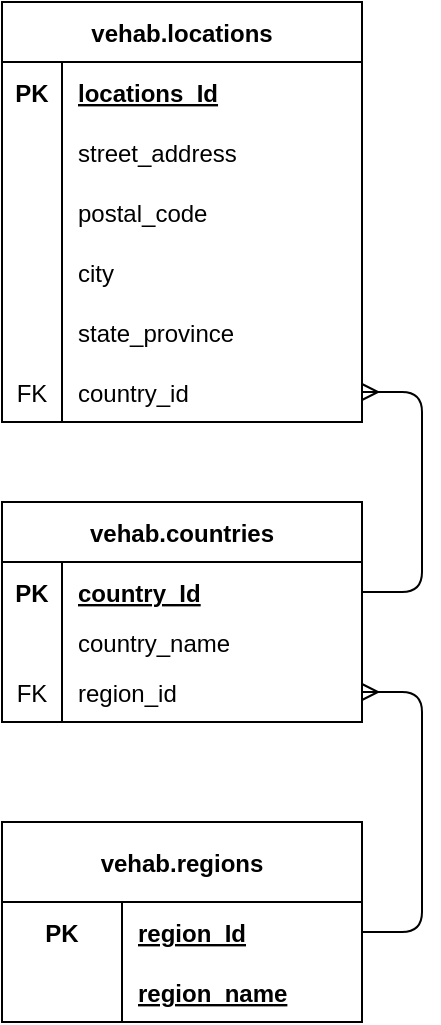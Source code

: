 <mxfile version="13.10.3" type="github">
  <diagram id="OmimlcPRNOlS36g1BJqZ" name="Page-1">
    <mxGraphModel dx="718" dy="739" grid="1" gridSize="10" guides="1" tooltips="1" connect="1" arrows="1" fold="1" page="1" pageScale="1" pageWidth="850" pageHeight="1100" math="0" shadow="0">
      <root>
        <mxCell id="0" />
        <mxCell id="1" parent="0" />
        <mxCell id="3tPBRp_03eay5XD3Fdpg-42" value="vehab.regions" style="shape=table;startSize=40;container=1;collapsible=1;childLayout=tableLayout;fixedRows=1;rowLines=0;fontStyle=1;align=center;resizeLast=1;strokeColor=#000000;" vertex="1" parent="1">
          <mxGeometry x="540" y="440" width="180" height="100" as="geometry" />
        </mxCell>
        <mxCell id="3tPBRp_03eay5XD3Fdpg-43" value="" style="shape=partialRectangle;collapsible=0;dropTarget=0;pointerEvents=0;fillColor=none;top=0;left=0;bottom=0;right=0;points=[[0,0.5],[1,0.5]];portConstraint=eastwest;" vertex="1" parent="3tPBRp_03eay5XD3Fdpg-42">
          <mxGeometry y="40" width="180" height="30" as="geometry" />
        </mxCell>
        <mxCell id="3tPBRp_03eay5XD3Fdpg-44" value="PK" style="shape=partialRectangle;connectable=0;fillColor=none;top=0;left=0;bottom=0;right=0;fontStyle=1;overflow=hidden;" vertex="1" parent="3tPBRp_03eay5XD3Fdpg-43">
          <mxGeometry width="60" height="30" as="geometry" />
        </mxCell>
        <mxCell id="3tPBRp_03eay5XD3Fdpg-45" value="region_Id" style="shape=partialRectangle;connectable=0;fillColor=none;top=0;left=0;bottom=0;right=0;align=left;spacingLeft=6;fontStyle=5;overflow=hidden;" vertex="1" parent="3tPBRp_03eay5XD3Fdpg-43">
          <mxGeometry x="60" width="120" height="30" as="geometry" />
        </mxCell>
        <mxCell id="3tPBRp_03eay5XD3Fdpg-46" value="" style="shape=partialRectangle;collapsible=0;dropTarget=0;pointerEvents=0;fillColor=none;top=0;left=0;bottom=1;right=0;points=[[0,0.5],[1,0.5]];portConstraint=eastwest;strokeColor=none;" vertex="1" parent="3tPBRp_03eay5XD3Fdpg-42">
          <mxGeometry y="70" width="180" height="30" as="geometry" />
        </mxCell>
        <mxCell id="3tPBRp_03eay5XD3Fdpg-47" value="" style="shape=partialRectangle;connectable=0;fillColor=none;top=0;left=0;bottom=0;right=0;fontStyle=1;overflow=hidden;" vertex="1" parent="3tPBRp_03eay5XD3Fdpg-46">
          <mxGeometry width="60" height="30" as="geometry" />
        </mxCell>
        <mxCell id="3tPBRp_03eay5XD3Fdpg-48" value="region_name" style="shape=partialRectangle;connectable=0;fillColor=none;top=0;left=0;bottom=0;right=0;align=left;spacingLeft=6;fontStyle=5;overflow=hidden;strokeColor=none;" vertex="1" parent="3tPBRp_03eay5XD3Fdpg-46">
          <mxGeometry x="60" width="120" height="30" as="geometry" />
        </mxCell>
        <mxCell id="3tPBRp_03eay5XD3Fdpg-56" value="vehab.countries" style="shape=table;startSize=30;container=1;collapsible=1;childLayout=tableLayout;fixedRows=1;rowLines=0;fontStyle=1;align=center;resizeLast=1;strokeColor=#000000;" vertex="1" parent="1">
          <mxGeometry x="540" y="280" width="180" height="110" as="geometry" />
        </mxCell>
        <mxCell id="3tPBRp_03eay5XD3Fdpg-57" value="" style="shape=partialRectangle;collapsible=0;dropTarget=0;pointerEvents=0;fillColor=none;top=0;left=0;bottom=1;right=0;points=[[0,0.5],[1,0.5]];portConstraint=eastwest;strokeColor=none;" vertex="1" parent="3tPBRp_03eay5XD3Fdpg-56">
          <mxGeometry y="30" width="180" height="30" as="geometry" />
        </mxCell>
        <mxCell id="3tPBRp_03eay5XD3Fdpg-58" value="PK" style="shape=partialRectangle;connectable=0;fillColor=none;top=0;left=0;bottom=0;right=0;fontStyle=1;overflow=hidden;" vertex="1" parent="3tPBRp_03eay5XD3Fdpg-57">
          <mxGeometry width="30" height="30" as="geometry" />
        </mxCell>
        <mxCell id="3tPBRp_03eay5XD3Fdpg-59" value="country_Id" style="shape=partialRectangle;connectable=0;fillColor=none;top=0;left=0;bottom=0;right=0;align=left;spacingLeft=6;fontStyle=5;overflow=hidden;" vertex="1" parent="3tPBRp_03eay5XD3Fdpg-57">
          <mxGeometry x="30" width="150" height="30" as="geometry" />
        </mxCell>
        <mxCell id="3tPBRp_03eay5XD3Fdpg-60" value="" style="shape=partialRectangle;collapsible=0;dropTarget=0;pointerEvents=0;fillColor=none;top=0;left=0;bottom=0;right=0;points=[[0,0.5],[1,0.5]];portConstraint=eastwest;" vertex="1" parent="3tPBRp_03eay5XD3Fdpg-56">
          <mxGeometry y="60" width="180" height="20" as="geometry" />
        </mxCell>
        <mxCell id="3tPBRp_03eay5XD3Fdpg-61" value="" style="shape=partialRectangle;connectable=0;fillColor=none;top=0;left=0;bottom=0;right=0;editable=1;overflow=hidden;" vertex="1" parent="3tPBRp_03eay5XD3Fdpg-60">
          <mxGeometry width="30" height="20" as="geometry" />
        </mxCell>
        <mxCell id="3tPBRp_03eay5XD3Fdpg-62" value="country_name" style="shape=partialRectangle;connectable=0;fillColor=none;top=0;left=0;bottom=0;right=0;align=left;spacingLeft=6;overflow=hidden;" vertex="1" parent="3tPBRp_03eay5XD3Fdpg-60">
          <mxGeometry x="30" width="150" height="20" as="geometry" />
        </mxCell>
        <mxCell id="3tPBRp_03eay5XD3Fdpg-63" value="" style="shape=partialRectangle;collapsible=0;dropTarget=0;pointerEvents=0;fillColor=none;top=0;left=0;bottom=0;right=0;points=[[0,0.5],[1,0.5]];portConstraint=eastwest;" vertex="1" parent="3tPBRp_03eay5XD3Fdpg-56">
          <mxGeometry y="80" width="180" height="30" as="geometry" />
        </mxCell>
        <mxCell id="3tPBRp_03eay5XD3Fdpg-64" value="FK" style="shape=partialRectangle;connectable=0;fillColor=none;top=0;left=0;bottom=0;right=0;editable=1;overflow=hidden;" vertex="1" parent="3tPBRp_03eay5XD3Fdpg-63">
          <mxGeometry width="30" height="30" as="geometry" />
        </mxCell>
        <mxCell id="3tPBRp_03eay5XD3Fdpg-65" value="region_id" style="shape=partialRectangle;connectable=0;fillColor=none;top=0;left=0;bottom=0;right=0;align=left;spacingLeft=6;overflow=hidden;" vertex="1" parent="3tPBRp_03eay5XD3Fdpg-63">
          <mxGeometry x="30" width="150" height="30" as="geometry" />
        </mxCell>
        <mxCell id="3tPBRp_03eay5XD3Fdpg-70" value="" style="edgeStyle=entityRelationEdgeStyle;fontSize=12;html=1;endArrow=ERmany;exitX=1;exitY=0.5;exitDx=0;exitDy=0;entryX=1;entryY=0.5;entryDx=0;entryDy=0;" edge="1" parent="1" source="3tPBRp_03eay5XD3Fdpg-43" target="3tPBRp_03eay5XD3Fdpg-63">
          <mxGeometry width="100" height="100" relative="1" as="geometry">
            <mxPoint x="340" y="430" as="sourcePoint" />
            <mxPoint x="440" y="330" as="targetPoint" />
          </mxGeometry>
        </mxCell>
        <mxCell id="3tPBRp_03eay5XD3Fdpg-71" value="vehab.locations" style="shape=table;startSize=30;container=1;collapsible=1;childLayout=tableLayout;fixedRows=1;rowLines=0;fontStyle=1;align=center;resizeLast=1;strokeColor=#000000;" vertex="1" parent="1">
          <mxGeometry x="540" y="30" width="180" height="210" as="geometry" />
        </mxCell>
        <mxCell id="3tPBRp_03eay5XD3Fdpg-72" value="" style="shape=partialRectangle;collapsible=0;dropTarget=0;pointerEvents=0;fillColor=none;top=0;left=0;bottom=1;right=0;points=[[0,0.5],[1,0.5]];portConstraint=eastwest;strokeColor=none;" vertex="1" parent="3tPBRp_03eay5XD3Fdpg-71">
          <mxGeometry y="30" width="180" height="30" as="geometry" />
        </mxCell>
        <mxCell id="3tPBRp_03eay5XD3Fdpg-73" value="PK" style="shape=partialRectangle;connectable=0;fillColor=none;top=0;left=0;bottom=0;right=0;fontStyle=1;overflow=hidden;strokeColor=none;" vertex="1" parent="3tPBRp_03eay5XD3Fdpg-72">
          <mxGeometry width="30" height="30" as="geometry" />
        </mxCell>
        <mxCell id="3tPBRp_03eay5XD3Fdpg-74" value="locations_Id" style="shape=partialRectangle;connectable=0;fillColor=none;top=0;left=0;bottom=0;right=0;align=left;spacingLeft=6;fontStyle=5;overflow=hidden;strokeColor=none;" vertex="1" parent="3tPBRp_03eay5XD3Fdpg-72">
          <mxGeometry x="30" width="150" height="30" as="geometry" />
        </mxCell>
        <mxCell id="3tPBRp_03eay5XD3Fdpg-75" value="" style="shape=partialRectangle;collapsible=0;dropTarget=0;pointerEvents=0;fillColor=none;top=0;left=0;bottom=0;right=0;points=[[0,0.5],[1,0.5]];portConstraint=eastwest;" vertex="1" parent="3tPBRp_03eay5XD3Fdpg-71">
          <mxGeometry y="60" width="180" height="30" as="geometry" />
        </mxCell>
        <mxCell id="3tPBRp_03eay5XD3Fdpg-76" value="" style="shape=partialRectangle;connectable=0;fillColor=none;top=0;left=0;bottom=0;right=0;editable=1;overflow=hidden;" vertex="1" parent="3tPBRp_03eay5XD3Fdpg-75">
          <mxGeometry width="30" height="30" as="geometry" />
        </mxCell>
        <mxCell id="3tPBRp_03eay5XD3Fdpg-77" value="street_address" style="shape=partialRectangle;connectable=0;fillColor=none;top=0;left=0;bottom=0;right=0;align=left;spacingLeft=6;overflow=hidden;strokeColor=none;" vertex="1" parent="3tPBRp_03eay5XD3Fdpg-75">
          <mxGeometry x="30" width="150" height="30" as="geometry" />
        </mxCell>
        <mxCell id="3tPBRp_03eay5XD3Fdpg-78" value="" style="shape=partialRectangle;collapsible=0;dropTarget=0;pointerEvents=0;fillColor=none;top=0;left=0;bottom=0;right=0;points=[[0,0.5],[1,0.5]];portConstraint=eastwest;" vertex="1" parent="3tPBRp_03eay5XD3Fdpg-71">
          <mxGeometry y="90" width="180" height="30" as="geometry" />
        </mxCell>
        <mxCell id="3tPBRp_03eay5XD3Fdpg-79" value="" style="shape=partialRectangle;connectable=0;fillColor=none;top=0;left=0;bottom=0;right=0;editable=1;overflow=hidden;" vertex="1" parent="3tPBRp_03eay5XD3Fdpg-78">
          <mxGeometry width="30" height="30" as="geometry" />
        </mxCell>
        <mxCell id="3tPBRp_03eay5XD3Fdpg-80" value="postal_code" style="shape=partialRectangle;connectable=0;fillColor=none;top=0;left=0;bottom=0;right=0;align=left;spacingLeft=6;overflow=hidden;" vertex="1" parent="3tPBRp_03eay5XD3Fdpg-78">
          <mxGeometry x="30" width="150" height="30" as="geometry" />
        </mxCell>
        <mxCell id="3tPBRp_03eay5XD3Fdpg-81" value="" style="shape=partialRectangle;collapsible=0;dropTarget=0;pointerEvents=0;fillColor=none;top=0;left=0;bottom=0;right=0;points=[[0,0.5],[1,0.5]];portConstraint=eastwest;" vertex="1" parent="3tPBRp_03eay5XD3Fdpg-71">
          <mxGeometry y="120" width="180" height="30" as="geometry" />
        </mxCell>
        <mxCell id="3tPBRp_03eay5XD3Fdpg-82" value="" style="shape=partialRectangle;connectable=0;fillColor=none;top=0;left=0;bottom=0;right=0;editable=1;overflow=hidden;" vertex="1" parent="3tPBRp_03eay5XD3Fdpg-81">
          <mxGeometry width="30" height="30" as="geometry" />
        </mxCell>
        <mxCell id="3tPBRp_03eay5XD3Fdpg-83" value="city" style="shape=partialRectangle;connectable=0;fillColor=none;top=0;left=0;bottom=0;right=0;align=left;spacingLeft=6;overflow=hidden;" vertex="1" parent="3tPBRp_03eay5XD3Fdpg-81">
          <mxGeometry x="30" width="150" height="30" as="geometry" />
        </mxCell>
        <mxCell id="3tPBRp_03eay5XD3Fdpg-84" value="" style="shape=partialRectangle;collapsible=0;dropTarget=0;pointerEvents=0;fillColor=none;top=0;left=0;bottom=0;right=0;points=[[0,0.5],[1,0.5]];portConstraint=eastwest;" vertex="1" parent="3tPBRp_03eay5XD3Fdpg-71">
          <mxGeometry y="150" width="180" height="30" as="geometry" />
        </mxCell>
        <mxCell id="3tPBRp_03eay5XD3Fdpg-85" value="" style="shape=partialRectangle;connectable=0;fillColor=none;top=0;left=0;bottom=0;right=0;editable=1;overflow=hidden;" vertex="1" parent="3tPBRp_03eay5XD3Fdpg-84">
          <mxGeometry width="30" height="30" as="geometry" />
        </mxCell>
        <mxCell id="3tPBRp_03eay5XD3Fdpg-86" value="state_province" style="shape=partialRectangle;connectable=0;fillColor=none;top=0;left=0;bottom=0;right=0;align=left;spacingLeft=6;overflow=hidden;" vertex="1" parent="3tPBRp_03eay5XD3Fdpg-84">
          <mxGeometry x="30" width="150" height="30" as="geometry" />
        </mxCell>
        <mxCell id="3tPBRp_03eay5XD3Fdpg-87" value="" style="shape=partialRectangle;collapsible=0;dropTarget=0;pointerEvents=0;fillColor=none;top=0;left=0;bottom=0;right=0;points=[[0,0.5],[1,0.5]];portConstraint=eastwest;" vertex="1" parent="3tPBRp_03eay5XD3Fdpg-71">
          <mxGeometry y="180" width="180" height="30" as="geometry" />
        </mxCell>
        <mxCell id="3tPBRp_03eay5XD3Fdpg-88" value="FK" style="shape=partialRectangle;connectable=0;fillColor=none;top=0;left=0;bottom=0;right=0;editable=1;overflow=hidden;" vertex="1" parent="3tPBRp_03eay5XD3Fdpg-87">
          <mxGeometry width="30" height="30" as="geometry" />
        </mxCell>
        <mxCell id="3tPBRp_03eay5XD3Fdpg-89" value="country_id" style="shape=partialRectangle;connectable=0;fillColor=none;top=0;left=0;bottom=0;right=0;align=left;spacingLeft=6;overflow=hidden;" vertex="1" parent="3tPBRp_03eay5XD3Fdpg-87">
          <mxGeometry x="30" width="150" height="30" as="geometry" />
        </mxCell>
        <mxCell id="3tPBRp_03eay5XD3Fdpg-94" value="" style="edgeStyle=orthogonalEdgeStyle;fontSize=12;html=1;endArrow=ERmany;exitX=1;exitY=0.5;exitDx=0;exitDy=0;entryX=1;entryY=0.5;entryDx=0;entryDy=0;" edge="1" parent="1" source="3tPBRp_03eay5XD3Fdpg-57" target="3tPBRp_03eay5XD3Fdpg-87">
          <mxGeometry width="100" height="100" relative="1" as="geometry">
            <mxPoint x="600" y="430" as="sourcePoint" />
            <mxPoint x="780" y="220" as="targetPoint" />
            <Array as="points">
              <mxPoint x="750" y="325" />
              <mxPoint x="750" y="225" />
            </Array>
          </mxGeometry>
        </mxCell>
      </root>
    </mxGraphModel>
  </diagram>
</mxfile>
